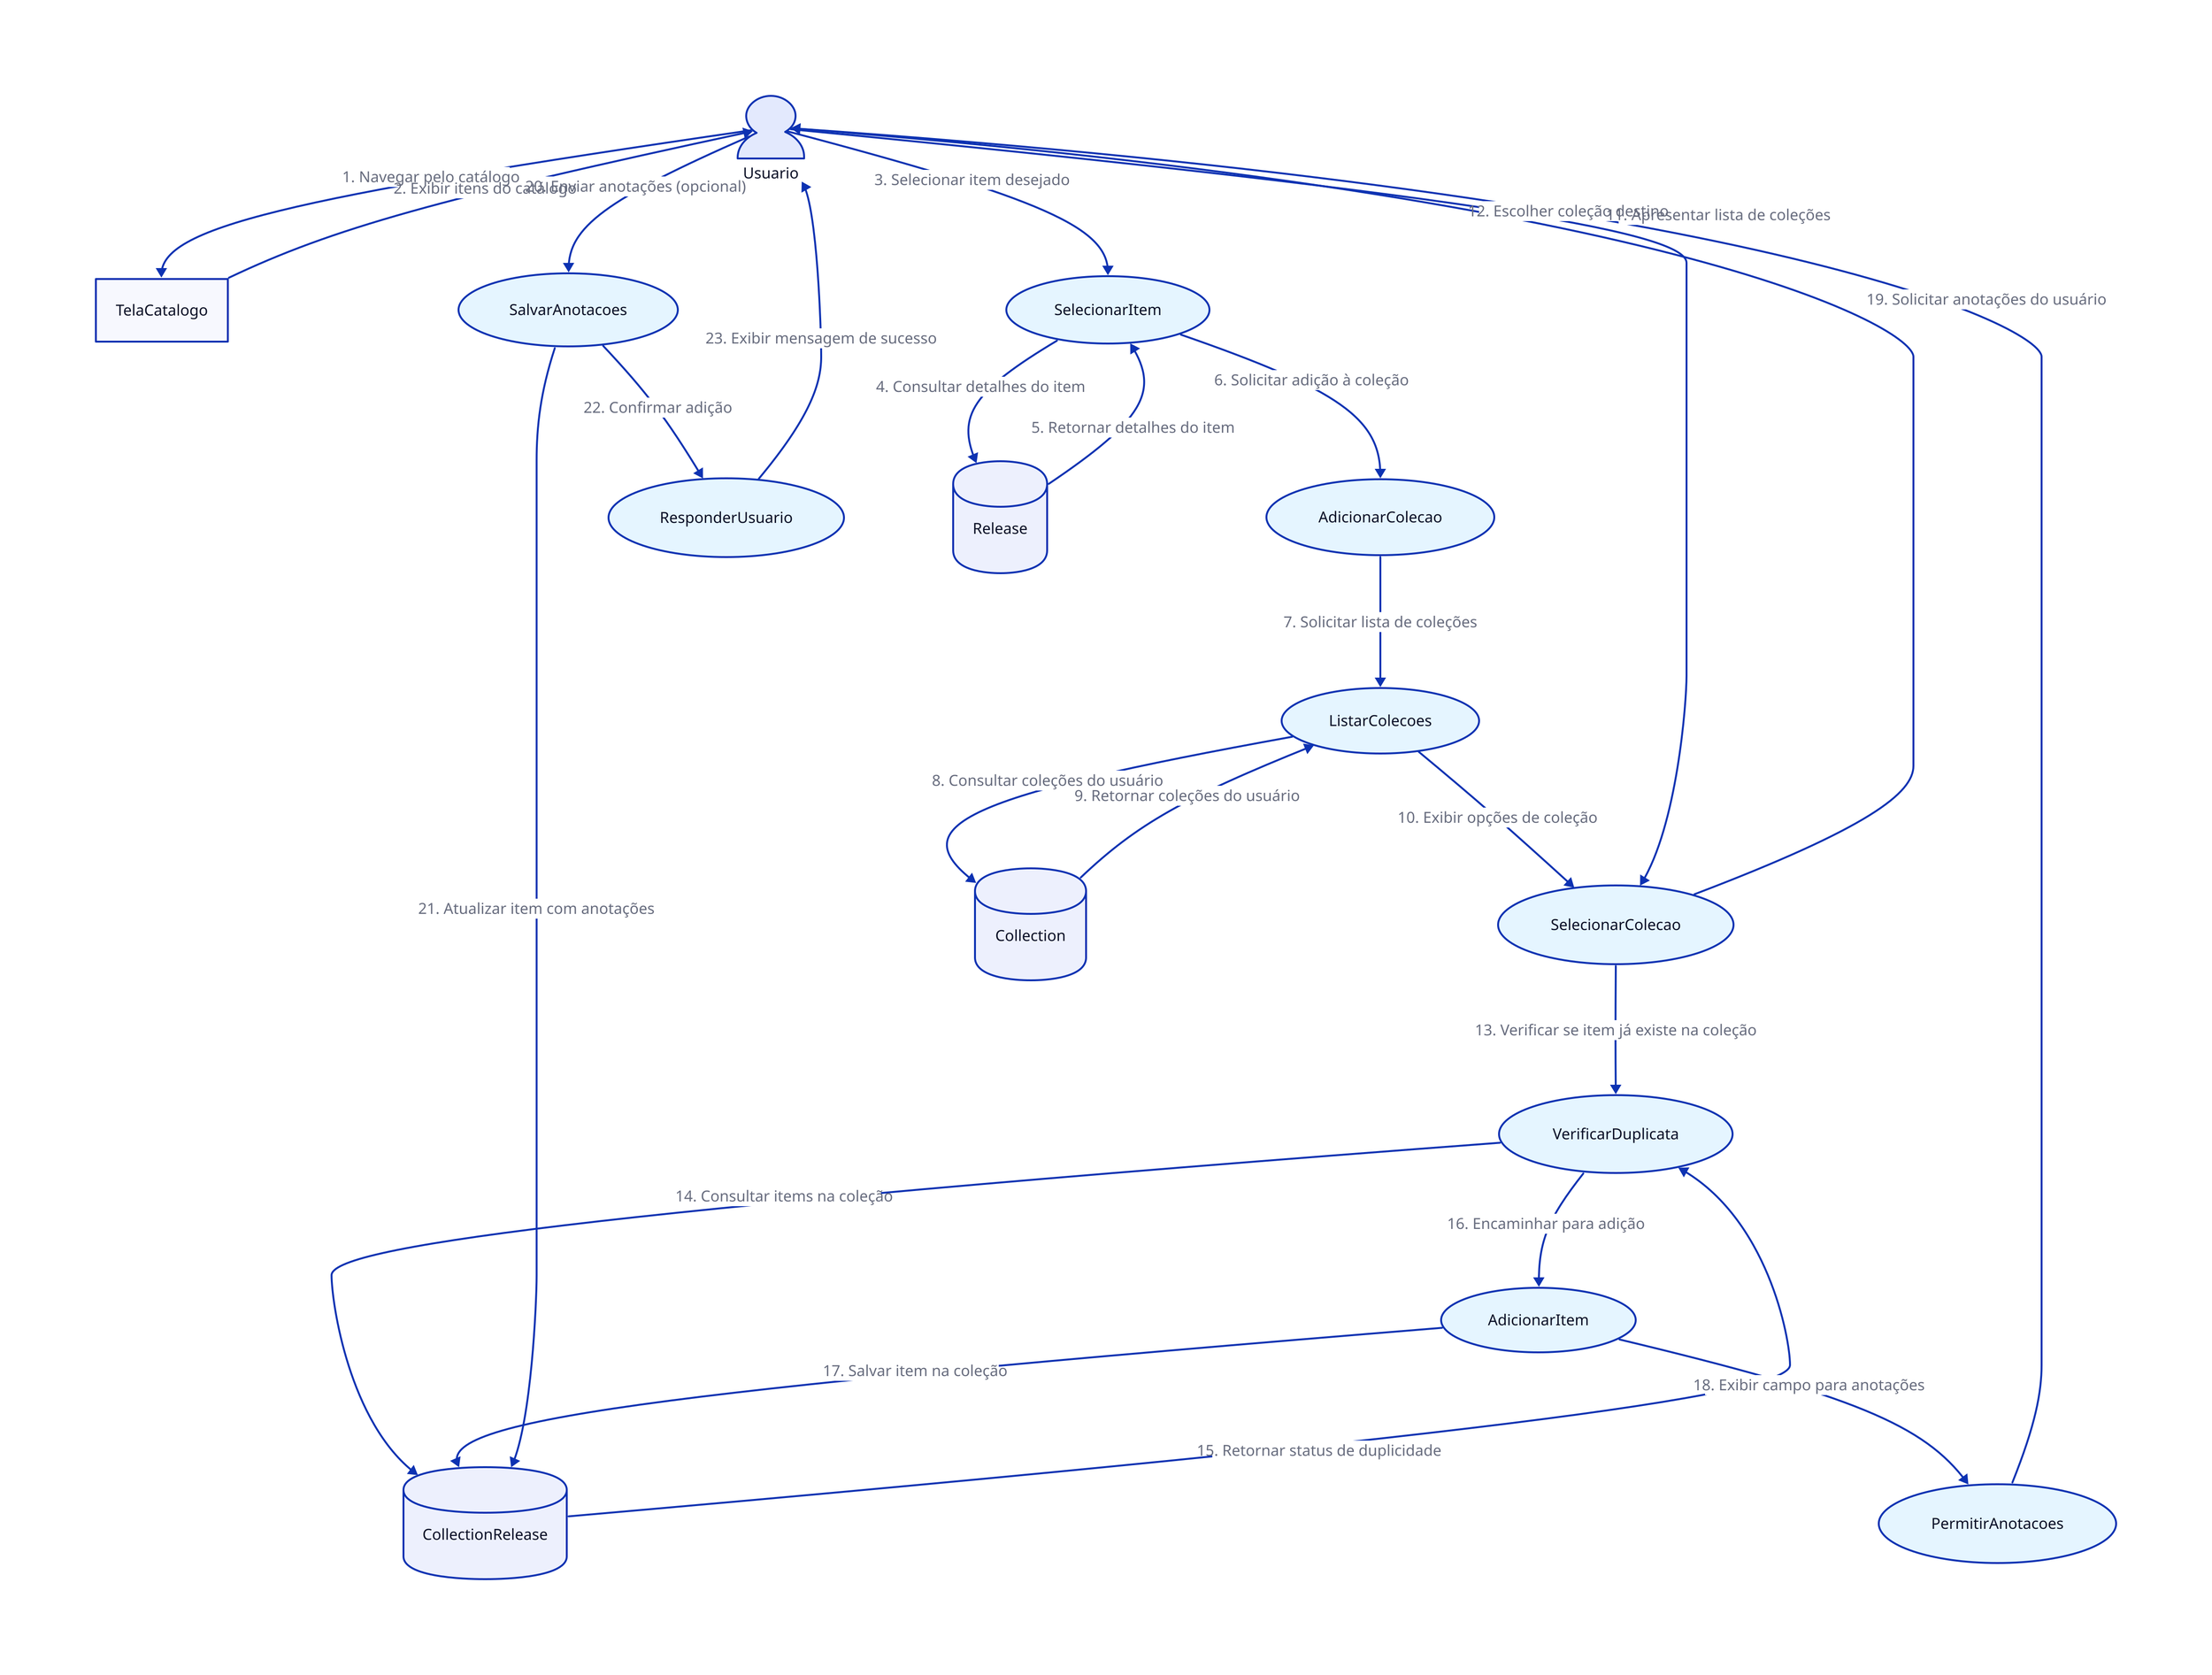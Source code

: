 Usuario: {
  shape: person
}

TelaCatalogo: {
  shape: rectangle
}

SelecionarItem: {
  shape: oval
  style.fill: "#E5F5FF"
}

AdicionarColecao: {
  shape: oval
  style.fill: "#E5F5FF"
}

ListarColecoes: {
  shape: oval
  style.fill: "#E5F5FF"
}

SelecionarColecao: {
  shape: oval
  style.fill: "#E5F5FF"
}

VerificarDuplicata: {
  shape: oval
  style.fill: "#E5F5FF"
}

AdicionarItem: {
  shape: oval
  style.fill: "#E5F5FF"
}

PermitirAnotacoes: {
  shape: oval
  style.fill: "#E5F5FF"
}

SalvarAnotacoes: {
  shape: oval
  style.fill: "#E5F5FF"
}

ResponderUsuario: {
  shape: oval
  style.fill: "#E5F5FF"
}

Release: {
  shape: cylinder
}

Collection: {
  shape: cylinder
}

CollectionRelease: {
  shape: cylinder
}

Usuario -> TelaCatalogo: "1. Navegar pelo catálogo"
TelaCatalogo -> Usuario: "2. Exibir itens do catálogo"
Usuario -> SelecionarItem: "3. Selecionar item desejado"
SelecionarItem -> Release: "4. Consultar detalhes do item"
Release -> SelecionarItem: "5. Retornar detalhes do item"
SelecionarItem -> AdicionarColecao: "6. Solicitar adição à coleção"
AdicionarColecao -> ListarColecoes: "7. Solicitar lista de coleções"
ListarColecoes -> Collection: "8. Consultar coleções do usuário"
Collection -> ListarColecoes: "9. Retornar coleções do usuário"
ListarColecoes -> SelecionarColecao: "10. Exibir opções de coleção"
SelecionarColecao -> Usuario: "11. Apresentar lista de coleções"
Usuario -> SelecionarColecao: "12. Escolher coleção destino"
SelecionarColecao -> VerificarDuplicata: "13. Verificar se item já existe na coleção"
VerificarDuplicata -> CollectionRelease: "14. Consultar items na coleção"
CollectionRelease -> VerificarDuplicata: "15. Retornar status de duplicidade"
VerificarDuplicata -> AdicionarItem: "16. Encaminhar para adição"
AdicionarItem -> CollectionRelease: "17. Salvar item na coleção"
AdicionarItem -> PermitirAnotacoes: "18. Exibir campo para anotações"
PermitirAnotacoes -> Usuario: "19. Solicitar anotações do usuário"
Usuario -> SalvarAnotacoes: "20. Enviar anotações (opcional)"
SalvarAnotacoes -> CollectionRelease: "21. Atualizar item com anotações"
SalvarAnotacoes -> ResponderUsuario: "22. Confirmar adição"
ResponderUsuario -> Usuario: "23. Exibir mensagem de sucesso"
